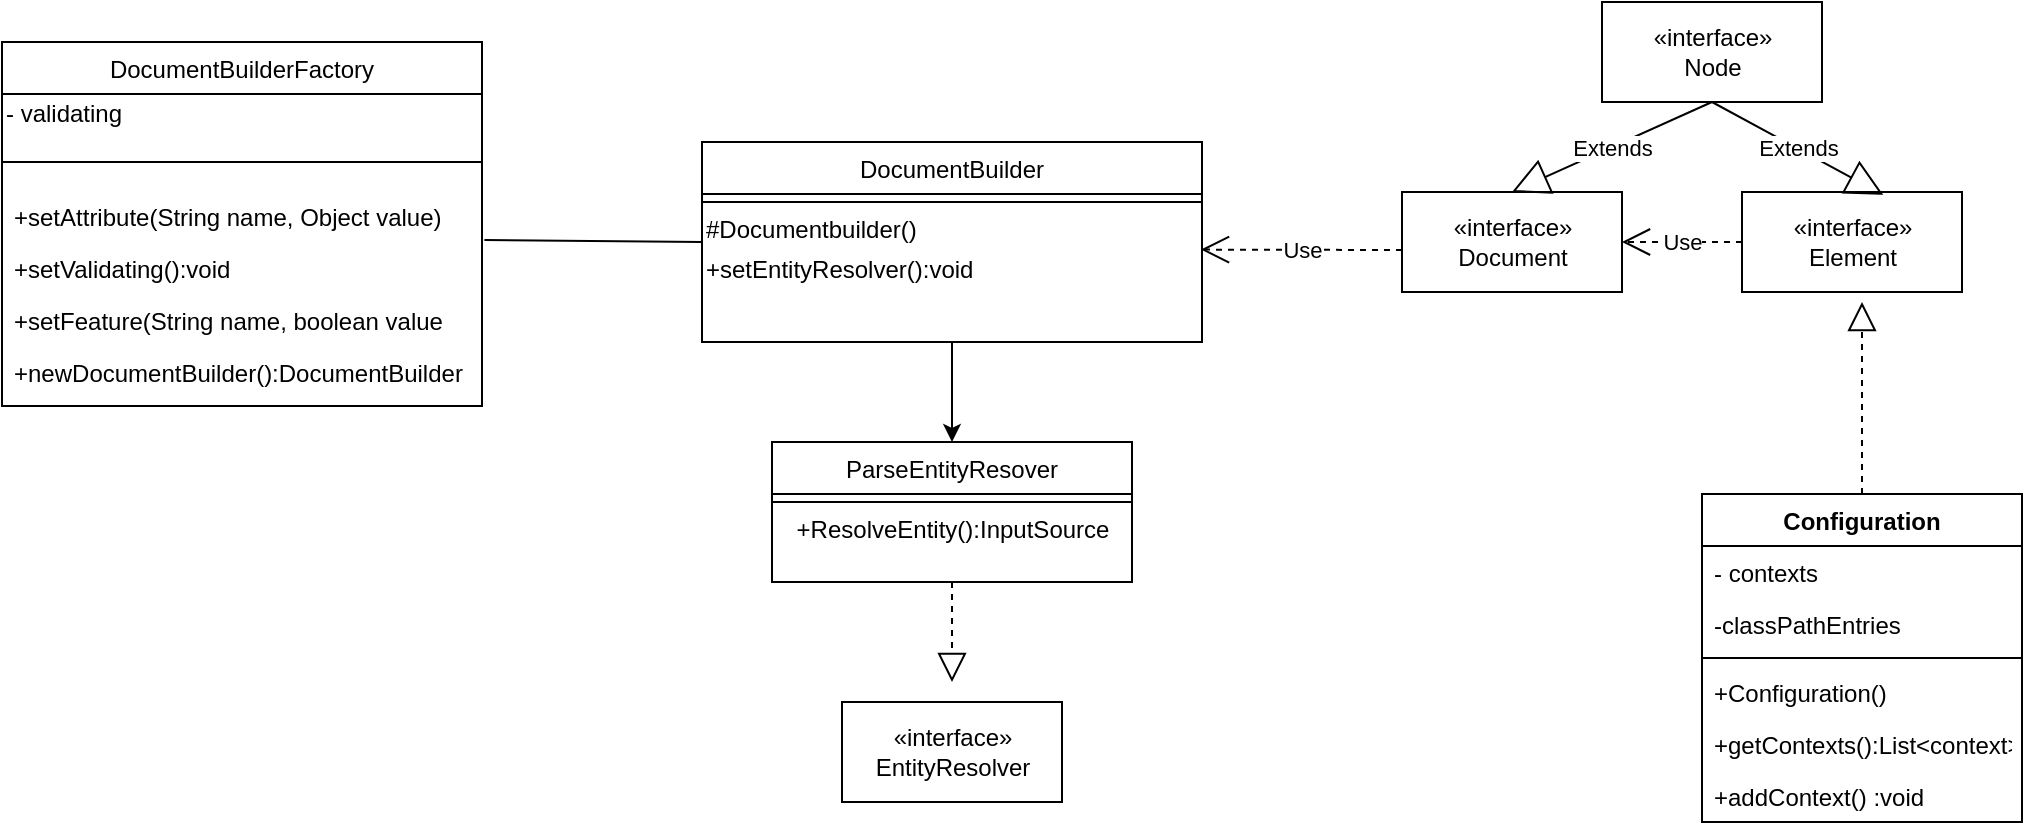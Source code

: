 <mxfile version="15.9.4" type="github">
  <diagram id="C5RBs43oDa-KdzZeNtuy" name="Page-1">
    <mxGraphModel dx="1221" dy="681" grid="1" gridSize="10" guides="1" tooltips="1" connect="1" arrows="1" fold="1" page="1" pageScale="1" pageWidth="4681" pageHeight="3300" math="0" shadow="0">
      <root>
        <mxCell id="WIyWlLk6GJQsqaUBKTNV-0" />
        <mxCell id="WIyWlLk6GJQsqaUBKTNV-1" parent="WIyWlLk6GJQsqaUBKTNV-0" />
        <mxCell id="zkfFHV4jXpPFQw0GAbJ--0" value="DocumentBuilderFactory" style="swimlane;fontStyle=0;align=center;verticalAlign=top;childLayout=stackLayout;horizontal=1;startSize=26;horizontalStack=0;resizeParent=1;resizeLast=0;collapsible=1;marginBottom=0;rounded=0;shadow=0;strokeWidth=1;" parent="WIyWlLk6GJQsqaUBKTNV-1" vertex="1">
          <mxGeometry x="100" y="140" width="240" height="182" as="geometry">
            <mxRectangle x="230" y="140" width="160" height="26" as="alternateBounds" />
          </mxGeometry>
        </mxCell>
        <mxCell id="KgDS-GKOLSEJLa2xneHs-9" value="- validating&lt;br&gt;" style="text;html=1;align=left;verticalAlign=middle;resizable=0;points=[];autosize=1;strokeColor=none;fillColor=none;" vertex="1" parent="zkfFHV4jXpPFQw0GAbJ--0">
          <mxGeometry y="26" width="240" height="20" as="geometry" />
        </mxCell>
        <mxCell id="KgDS-GKOLSEJLa2xneHs-7" value="" style="line;html=1;strokeWidth=1;align=left;verticalAlign=middle;spacingTop=-1;spacingLeft=3;spacingRight=3;rotatable=0;labelPosition=right;points=[];portConstraint=eastwest;" vertex="1" parent="zkfFHV4jXpPFQw0GAbJ--0">
          <mxGeometry y="46" width="240" height="28" as="geometry" />
        </mxCell>
        <mxCell id="KgDS-GKOLSEJLa2xneHs-1" value="+setAttribute(String name, Object value)" style="text;align=left;verticalAlign=top;spacingLeft=4;spacingRight=4;overflow=hidden;rotatable=0;points=[[0,0.5],[1,0.5]];portConstraint=eastwest;" vertex="1" parent="zkfFHV4jXpPFQw0GAbJ--0">
          <mxGeometry y="74" width="240" height="26" as="geometry" />
        </mxCell>
        <mxCell id="KgDS-GKOLSEJLa2xneHs-5" value="+setValidating():void" style="text;align=left;verticalAlign=top;spacingLeft=4;spacingRight=4;overflow=hidden;rotatable=0;points=[[0,0.5],[1,0.5]];portConstraint=eastwest;" vertex="1" parent="zkfFHV4jXpPFQw0GAbJ--0">
          <mxGeometry y="100" width="240" height="26" as="geometry" />
        </mxCell>
        <mxCell id="KgDS-GKOLSEJLa2xneHs-6" value="+setFeature(String name, boolean value" style="text;align=left;verticalAlign=top;spacingLeft=4;spacingRight=4;overflow=hidden;rotatable=0;points=[[0,0.5],[1,0.5]];portConstraint=eastwest;" vertex="1" parent="zkfFHV4jXpPFQw0GAbJ--0">
          <mxGeometry y="126" width="240" height="26" as="geometry" />
        </mxCell>
        <mxCell id="KgDS-GKOLSEJLa2xneHs-10" value="+newDocumentBuilder():DocumentBuilder" style="text;align=left;verticalAlign=top;spacingLeft=4;spacingRight=4;overflow=hidden;rotatable=0;points=[[0,0.5],[1,0.5]];portConstraint=eastwest;" vertex="1" parent="zkfFHV4jXpPFQw0GAbJ--0">
          <mxGeometry y="152" width="240" height="26" as="geometry" />
        </mxCell>
        <mxCell id="zkfFHV4jXpPFQw0GAbJ--13" value="ParseEntityResover" style="swimlane;fontStyle=0;align=center;verticalAlign=top;childLayout=stackLayout;horizontal=1;startSize=26;horizontalStack=0;resizeParent=1;resizeLast=0;collapsible=1;marginBottom=0;rounded=0;shadow=0;strokeWidth=1;" parent="WIyWlLk6GJQsqaUBKTNV-1" vertex="1">
          <mxGeometry x="485" y="340" width="180" height="70" as="geometry">
            <mxRectangle x="340" y="380" width="170" height="26" as="alternateBounds" />
          </mxGeometry>
        </mxCell>
        <mxCell id="zkfFHV4jXpPFQw0GAbJ--15" value="" style="line;html=1;strokeWidth=1;align=left;verticalAlign=middle;spacingTop=-1;spacingLeft=3;spacingRight=3;rotatable=0;labelPosition=right;points=[];portConstraint=eastwest;" parent="zkfFHV4jXpPFQw0GAbJ--13" vertex="1">
          <mxGeometry y="26" width="180" height="8" as="geometry" />
        </mxCell>
        <mxCell id="KgDS-GKOLSEJLa2xneHs-27" value="+ResolveEntity():InputSource" style="text;html=1;align=center;verticalAlign=middle;resizable=0;points=[];autosize=1;strokeColor=none;fillColor=none;fontColor=default;" vertex="1" parent="zkfFHV4jXpPFQw0GAbJ--13">
          <mxGeometry y="34" width="180" height="20" as="geometry" />
        </mxCell>
        <mxCell id="KgDS-GKOLSEJLa2xneHs-33" style="edgeStyle=orthogonalEdgeStyle;rounded=0;orthogonalLoop=1;jettySize=auto;html=1;exitX=0.5;exitY=1;exitDx=0;exitDy=0;entryX=0.5;entryY=0;entryDx=0;entryDy=0;fontColor=default;" edge="1" parent="WIyWlLk6GJQsqaUBKTNV-1" source="zkfFHV4jXpPFQw0GAbJ--17" target="zkfFHV4jXpPFQw0GAbJ--13">
          <mxGeometry relative="1" as="geometry" />
        </mxCell>
        <mxCell id="zkfFHV4jXpPFQw0GAbJ--17" value="DocumentBuilder" style="swimlane;fontStyle=0;align=center;verticalAlign=top;childLayout=stackLayout;horizontal=1;startSize=26;horizontalStack=0;resizeParent=1;resizeLast=0;collapsible=1;marginBottom=0;rounded=0;shadow=0;strokeWidth=1;" parent="WIyWlLk6GJQsqaUBKTNV-1" vertex="1">
          <mxGeometry x="450" y="190" width="250" height="100" as="geometry">
            <mxRectangle x="450" y="190" width="160" height="26" as="alternateBounds" />
          </mxGeometry>
        </mxCell>
        <mxCell id="zkfFHV4jXpPFQw0GAbJ--23" value="" style="line;html=1;strokeWidth=1;align=left;verticalAlign=middle;spacingTop=-1;spacingLeft=3;spacingRight=3;rotatable=0;labelPosition=right;points=[];portConstraint=eastwest;" parent="zkfFHV4jXpPFQw0GAbJ--17" vertex="1">
          <mxGeometry y="26" width="250" height="8" as="geometry" />
        </mxCell>
        <mxCell id="KgDS-GKOLSEJLa2xneHs-16" value="#Documentbuilder()" style="text;html=1;align=left;verticalAlign=middle;resizable=0;points=[];autosize=1;strokeColor=none;fillColor=none;" vertex="1" parent="zkfFHV4jXpPFQw0GAbJ--17">
          <mxGeometry y="34" width="250" height="20" as="geometry" />
        </mxCell>
        <mxCell id="KgDS-GKOLSEJLa2xneHs-24" value="+setEntityResolver():void" style="text;html=1;align=left;verticalAlign=middle;resizable=0;points=[];autosize=1;strokeColor=none;fillColor=none;" vertex="1" parent="zkfFHV4jXpPFQw0GAbJ--17">
          <mxGeometry y="54" width="250" height="20" as="geometry" />
        </mxCell>
        <mxCell id="KgDS-GKOLSEJLa2xneHs-14" value="" style="endArrow=none;html=1;rounded=0;entryX=0;entryY=0.5;entryDx=0;entryDy=0;exitX=1.005;exitY=0.962;exitDx=0;exitDy=0;exitPerimeter=0;" edge="1" parent="WIyWlLk6GJQsqaUBKTNV-1" source="KgDS-GKOLSEJLa2xneHs-1" target="zkfFHV4jXpPFQw0GAbJ--17">
          <mxGeometry width="50" height="50" relative="1" as="geometry">
            <mxPoint x="340" y="270" as="sourcePoint" />
            <mxPoint x="390" y="220" as="targetPoint" />
          </mxGeometry>
        </mxCell>
        <mxCell id="KgDS-GKOLSEJLa2xneHs-32" value="" style="endArrow=block;dashed=1;endFill=0;endSize=12;html=1;rounded=0;fontColor=default;entryX=0.5;entryY=0;entryDx=0;entryDy=0;exitX=0.5;exitY=1;exitDx=0;exitDy=0;" edge="1" parent="WIyWlLk6GJQsqaUBKTNV-1" source="zkfFHV4jXpPFQw0GAbJ--13">
          <mxGeometry width="160" relative="1" as="geometry">
            <mxPoint x="310" y="330" as="sourcePoint" />
            <mxPoint x="575" y="460" as="targetPoint" />
          </mxGeometry>
        </mxCell>
        <mxCell id="KgDS-GKOLSEJLa2xneHs-34" value="«interface»&lt;br&gt;Document" style="html=1;fontColor=default;" vertex="1" parent="WIyWlLk6GJQsqaUBKTNV-1">
          <mxGeometry x="800" y="215" width="110" height="50" as="geometry" />
        </mxCell>
        <mxCell id="KgDS-GKOLSEJLa2xneHs-35" value="«interface»&lt;br&gt;Element" style="html=1;fontColor=default;" vertex="1" parent="WIyWlLk6GJQsqaUBKTNV-1">
          <mxGeometry x="970" y="215" width="110" height="50" as="geometry" />
        </mxCell>
        <mxCell id="KgDS-GKOLSEJLa2xneHs-36" value="Configuration" style="swimlane;fontStyle=1;align=center;verticalAlign=top;childLayout=stackLayout;horizontal=1;startSize=26;horizontalStack=0;resizeParent=1;resizeParentMax=0;resizeLast=0;collapsible=1;marginBottom=0;fontColor=default;" vertex="1" parent="WIyWlLk6GJQsqaUBKTNV-1">
          <mxGeometry x="950" y="366" width="160" height="164" as="geometry" />
        </mxCell>
        <mxCell id="KgDS-GKOLSEJLa2xneHs-37" value="- contexts&#xa;" style="text;strokeColor=none;fillColor=none;align=left;verticalAlign=top;spacingLeft=4;spacingRight=4;overflow=hidden;rotatable=0;points=[[0,0.5],[1,0.5]];portConstraint=eastwest;fontColor=default;" vertex="1" parent="KgDS-GKOLSEJLa2xneHs-36">
          <mxGeometry y="26" width="160" height="26" as="geometry" />
        </mxCell>
        <mxCell id="KgDS-GKOLSEJLa2xneHs-45" value="-classPathEntries" style="text;strokeColor=none;fillColor=none;align=left;verticalAlign=top;spacingLeft=4;spacingRight=4;overflow=hidden;rotatable=0;points=[[0,0.5],[1,0.5]];portConstraint=eastwest;fontColor=default;" vertex="1" parent="KgDS-GKOLSEJLa2xneHs-36">
          <mxGeometry y="52" width="160" height="26" as="geometry" />
        </mxCell>
        <mxCell id="KgDS-GKOLSEJLa2xneHs-38" value="" style="line;strokeWidth=1;fillColor=none;align=left;verticalAlign=middle;spacingTop=-1;spacingLeft=3;spacingRight=3;rotatable=0;labelPosition=right;points=[];portConstraint=eastwest;fontColor=default;" vertex="1" parent="KgDS-GKOLSEJLa2xneHs-36">
          <mxGeometry y="78" width="160" height="8" as="geometry" />
        </mxCell>
        <mxCell id="KgDS-GKOLSEJLa2xneHs-39" value="+Configuration()&#xa;" style="text;strokeColor=none;fillColor=none;align=left;verticalAlign=top;spacingLeft=4;spacingRight=4;overflow=hidden;rotatable=0;points=[[0,0.5],[1,0.5]];portConstraint=eastwest;fontColor=default;" vertex="1" parent="KgDS-GKOLSEJLa2xneHs-36">
          <mxGeometry y="86" width="160" height="26" as="geometry" />
        </mxCell>
        <mxCell id="KgDS-GKOLSEJLa2xneHs-46" value="+getContexts():List&lt;context&gt;&#xa;" style="text;strokeColor=none;fillColor=none;align=left;verticalAlign=top;spacingLeft=4;spacingRight=4;overflow=hidden;rotatable=0;points=[[0,0.5],[1,0.5]];portConstraint=eastwest;fontColor=default;" vertex="1" parent="KgDS-GKOLSEJLa2xneHs-36">
          <mxGeometry y="112" width="160" height="26" as="geometry" />
        </mxCell>
        <mxCell id="KgDS-GKOLSEJLa2xneHs-47" value="+addContext() :void" style="text;strokeColor=none;fillColor=none;align=left;verticalAlign=top;spacingLeft=4;spacingRight=4;overflow=hidden;rotatable=0;points=[[0,0.5],[1,0.5]];portConstraint=eastwest;fontColor=default;" vertex="1" parent="KgDS-GKOLSEJLa2xneHs-36">
          <mxGeometry y="138" width="160" height="26" as="geometry" />
        </mxCell>
        <mxCell id="KgDS-GKOLSEJLa2xneHs-41" value="Use" style="endArrow=open;endSize=12;dashed=1;html=1;rounded=0;fontColor=default;entryX=0.998;entryY=0.99;entryDx=0;entryDy=0;entryPerimeter=0;" edge="1" parent="WIyWlLk6GJQsqaUBKTNV-1" target="KgDS-GKOLSEJLa2xneHs-16">
          <mxGeometry width="160" relative="1" as="geometry">
            <mxPoint x="800" y="244" as="sourcePoint" />
            <mxPoint x="860" y="240" as="targetPoint" />
          </mxGeometry>
        </mxCell>
        <mxCell id="KgDS-GKOLSEJLa2xneHs-44" value="Use" style="endArrow=open;endSize=12;dashed=1;html=1;rounded=0;fontColor=default;entryX=1;entryY=0.5;entryDx=0;entryDy=0;" edge="1" parent="WIyWlLk6GJQsqaUBKTNV-1" target="KgDS-GKOLSEJLa2xneHs-34">
          <mxGeometry width="160" relative="1" as="geometry">
            <mxPoint x="970" y="240" as="sourcePoint" />
            <mxPoint x="1130" y="240" as="targetPoint" />
          </mxGeometry>
        </mxCell>
        <mxCell id="KgDS-GKOLSEJLa2xneHs-49" value="" style="endArrow=block;dashed=1;endFill=0;endSize=12;html=1;rounded=0;fontColor=default;exitX=0.5;exitY=0;exitDx=0;exitDy=0;" edge="1" parent="WIyWlLk6GJQsqaUBKTNV-1" source="KgDS-GKOLSEJLa2xneHs-36">
          <mxGeometry width="160" relative="1" as="geometry">
            <mxPoint x="1130" y="310" as="sourcePoint" />
            <mxPoint x="1030" y="270" as="targetPoint" />
          </mxGeometry>
        </mxCell>
        <mxCell id="KgDS-GKOLSEJLa2xneHs-50" value="«interface»&lt;br&gt;EntityResolver" style="html=1;fontColor=default;" vertex="1" parent="WIyWlLk6GJQsqaUBKTNV-1">
          <mxGeometry x="520" y="470" width="110" height="50" as="geometry" />
        </mxCell>
        <mxCell id="KgDS-GKOLSEJLa2xneHs-51" value="«interface»&lt;br&gt;Node" style="html=1;fontColor=default;" vertex="1" parent="WIyWlLk6GJQsqaUBKTNV-1">
          <mxGeometry x="900" y="120" width="110" height="50" as="geometry" />
        </mxCell>
        <mxCell id="KgDS-GKOLSEJLa2xneHs-52" value="Extends" style="endArrow=block;endSize=16;endFill=0;html=1;rounded=0;fontColor=default;entryX=0.5;entryY=0;entryDx=0;entryDy=0;" edge="1" parent="WIyWlLk6GJQsqaUBKTNV-1" target="KgDS-GKOLSEJLa2xneHs-34">
          <mxGeometry width="160" relative="1" as="geometry">
            <mxPoint x="955" y="170" as="sourcePoint" />
            <mxPoint x="955" y="330" as="targetPoint" />
          </mxGeometry>
        </mxCell>
        <mxCell id="KgDS-GKOLSEJLa2xneHs-53" value="Extends" style="endArrow=block;endSize=16;endFill=0;html=1;rounded=0;fontColor=default;entryX=0.642;entryY=0.028;entryDx=0;entryDy=0;entryPerimeter=0;exitX=0.5;exitY=1;exitDx=0;exitDy=0;" edge="1" parent="WIyWlLk6GJQsqaUBKTNV-1" source="KgDS-GKOLSEJLa2xneHs-51" target="KgDS-GKOLSEJLa2xneHs-35">
          <mxGeometry width="160" relative="1" as="geometry">
            <mxPoint x="929.286" y="180" as="sourcePoint" />
            <mxPoint x="865" y="225" as="targetPoint" />
          </mxGeometry>
        </mxCell>
      </root>
    </mxGraphModel>
  </diagram>
</mxfile>
